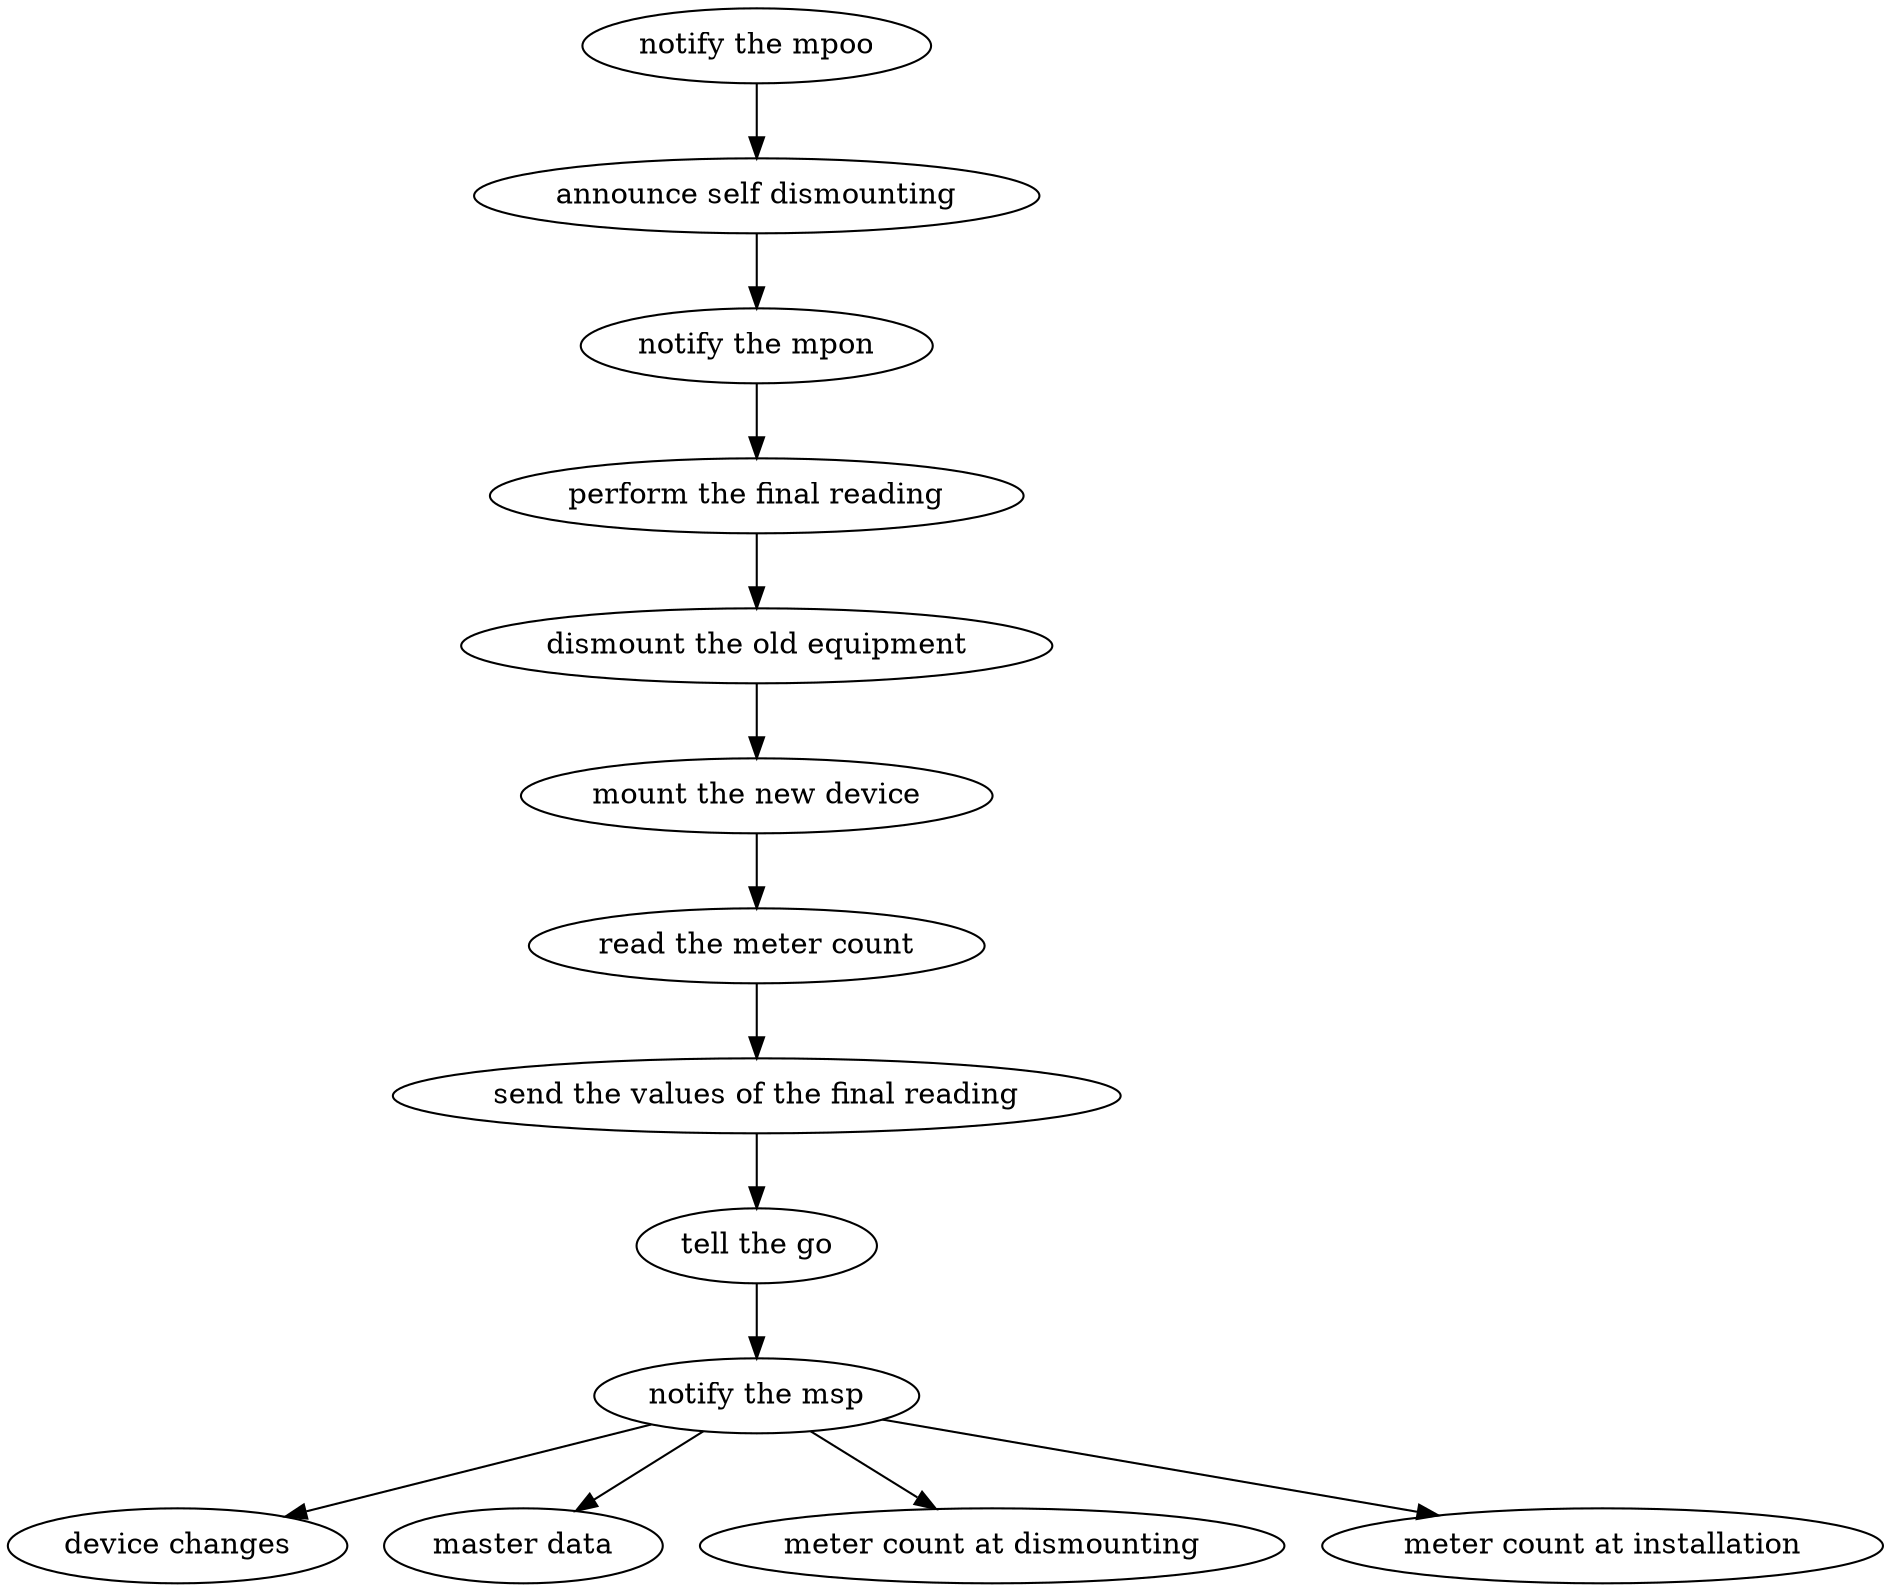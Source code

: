 strict digraph "doc-10.4" {
	graph [name="doc-10.4"];
	"notify the mpoo"	[attrs="{'type': 'Activity', 'label': 'notify the mpoo'}"];
	"announce self dismounting"	[attrs="{'type': 'Activity', 'label': 'announce self dismounting'}"];
	"notify the mpoo" -> "announce self dismounting"	[attrs="{'type': 'flow', 'label': 'flow'}"];
	"notify the mpon"	[attrs="{'type': 'Activity', 'label': 'notify the mpon'}"];
	"announce self dismounting" -> "notify the mpon"	[attrs="{'type': 'flow', 'label': 'flow'}"];
	"perform the final reading"	[attrs="{'type': 'Activity', 'label': 'perform the final reading'}"];
	"notify the mpon" -> "perform the final reading"	[attrs="{'type': 'flow', 'label': 'flow'}"];
	"dismount the old equipment"	[attrs="{'type': 'Activity', 'label': 'dismount the old equipment'}"];
	"perform the final reading" -> "dismount the old equipment"	[attrs="{'type': 'flow', 'label': 'flow'}"];
	"mount the new device"	[attrs="{'type': 'Activity', 'label': 'mount the new device'}"];
	"dismount the old equipment" -> "mount the new device"	[attrs="{'type': 'flow', 'label': 'flow'}"];
	"read the meter count"	[attrs="{'type': 'Activity', 'label': 'read the meter count'}"];
	"mount the new device" -> "read the meter count"	[attrs="{'type': 'flow', 'label': 'flow'}"];
	"send the values of the final reading"	[attrs="{'type': 'Activity', 'label': 'send the values of the final reading'}"];
	"read the meter count" -> "send the values of the final reading"	[attrs="{'type': 'flow', 'label': 'flow'}"];
	"tell the go"	[attrs="{'type': 'Activity', 'label': 'tell the go'}"];
	"send the values of the final reading" -> "tell the go"	[attrs="{'type': 'flow', 'label': 'flow'}"];
	"notify the msp"	[attrs="{'type': 'Activity', 'label': 'notify the msp'}"];
	"tell the go" -> "notify the msp"	[attrs="{'type': 'flow', 'label': 'flow'}"];
	"device changes"	[attrs="{'type': 'Activity', 'label': 'device changes'}"];
	"notify the msp" -> "device changes"	[attrs="{'type': 'flow', 'label': 'flow'}"];
	"master data"	[attrs="{'type': 'Activity', 'label': 'master data'}"];
	"notify the msp" -> "master data"	[attrs="{'type': 'flow', 'label': 'flow'}"];
	"meter count at dismounting"	[attrs="{'type': 'Activity', 'label': 'meter count at dismounting'}"];
	"notify the msp" -> "meter count at dismounting"	[attrs="{'type': 'flow', 'label': 'flow'}"];
	"meter count at installation"	[attrs="{'type': 'Activity', 'label': 'meter count at installation'}"];
	"notify the msp" -> "meter count at installation"	[attrs="{'type': 'flow', 'label': 'flow'}"];
}
